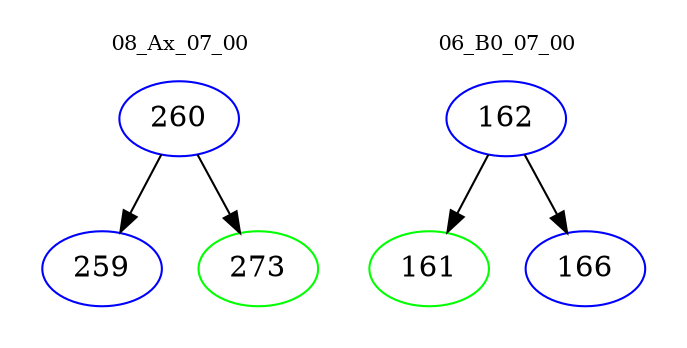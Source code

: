 digraph{
subgraph cluster_0 {
color = white
label = "08_Ax_07_00";
fontsize=10;
T0_260 [label="260", color="blue"]
T0_260 -> T0_259 [color="black"]
T0_259 [label="259", color="blue"]
T0_260 -> T0_273 [color="black"]
T0_273 [label="273", color="green"]
}
subgraph cluster_1 {
color = white
label = "06_B0_07_00";
fontsize=10;
T1_162 [label="162", color="blue"]
T1_162 -> T1_161 [color="black"]
T1_161 [label="161", color="green"]
T1_162 -> T1_166 [color="black"]
T1_166 [label="166", color="blue"]
}
}

